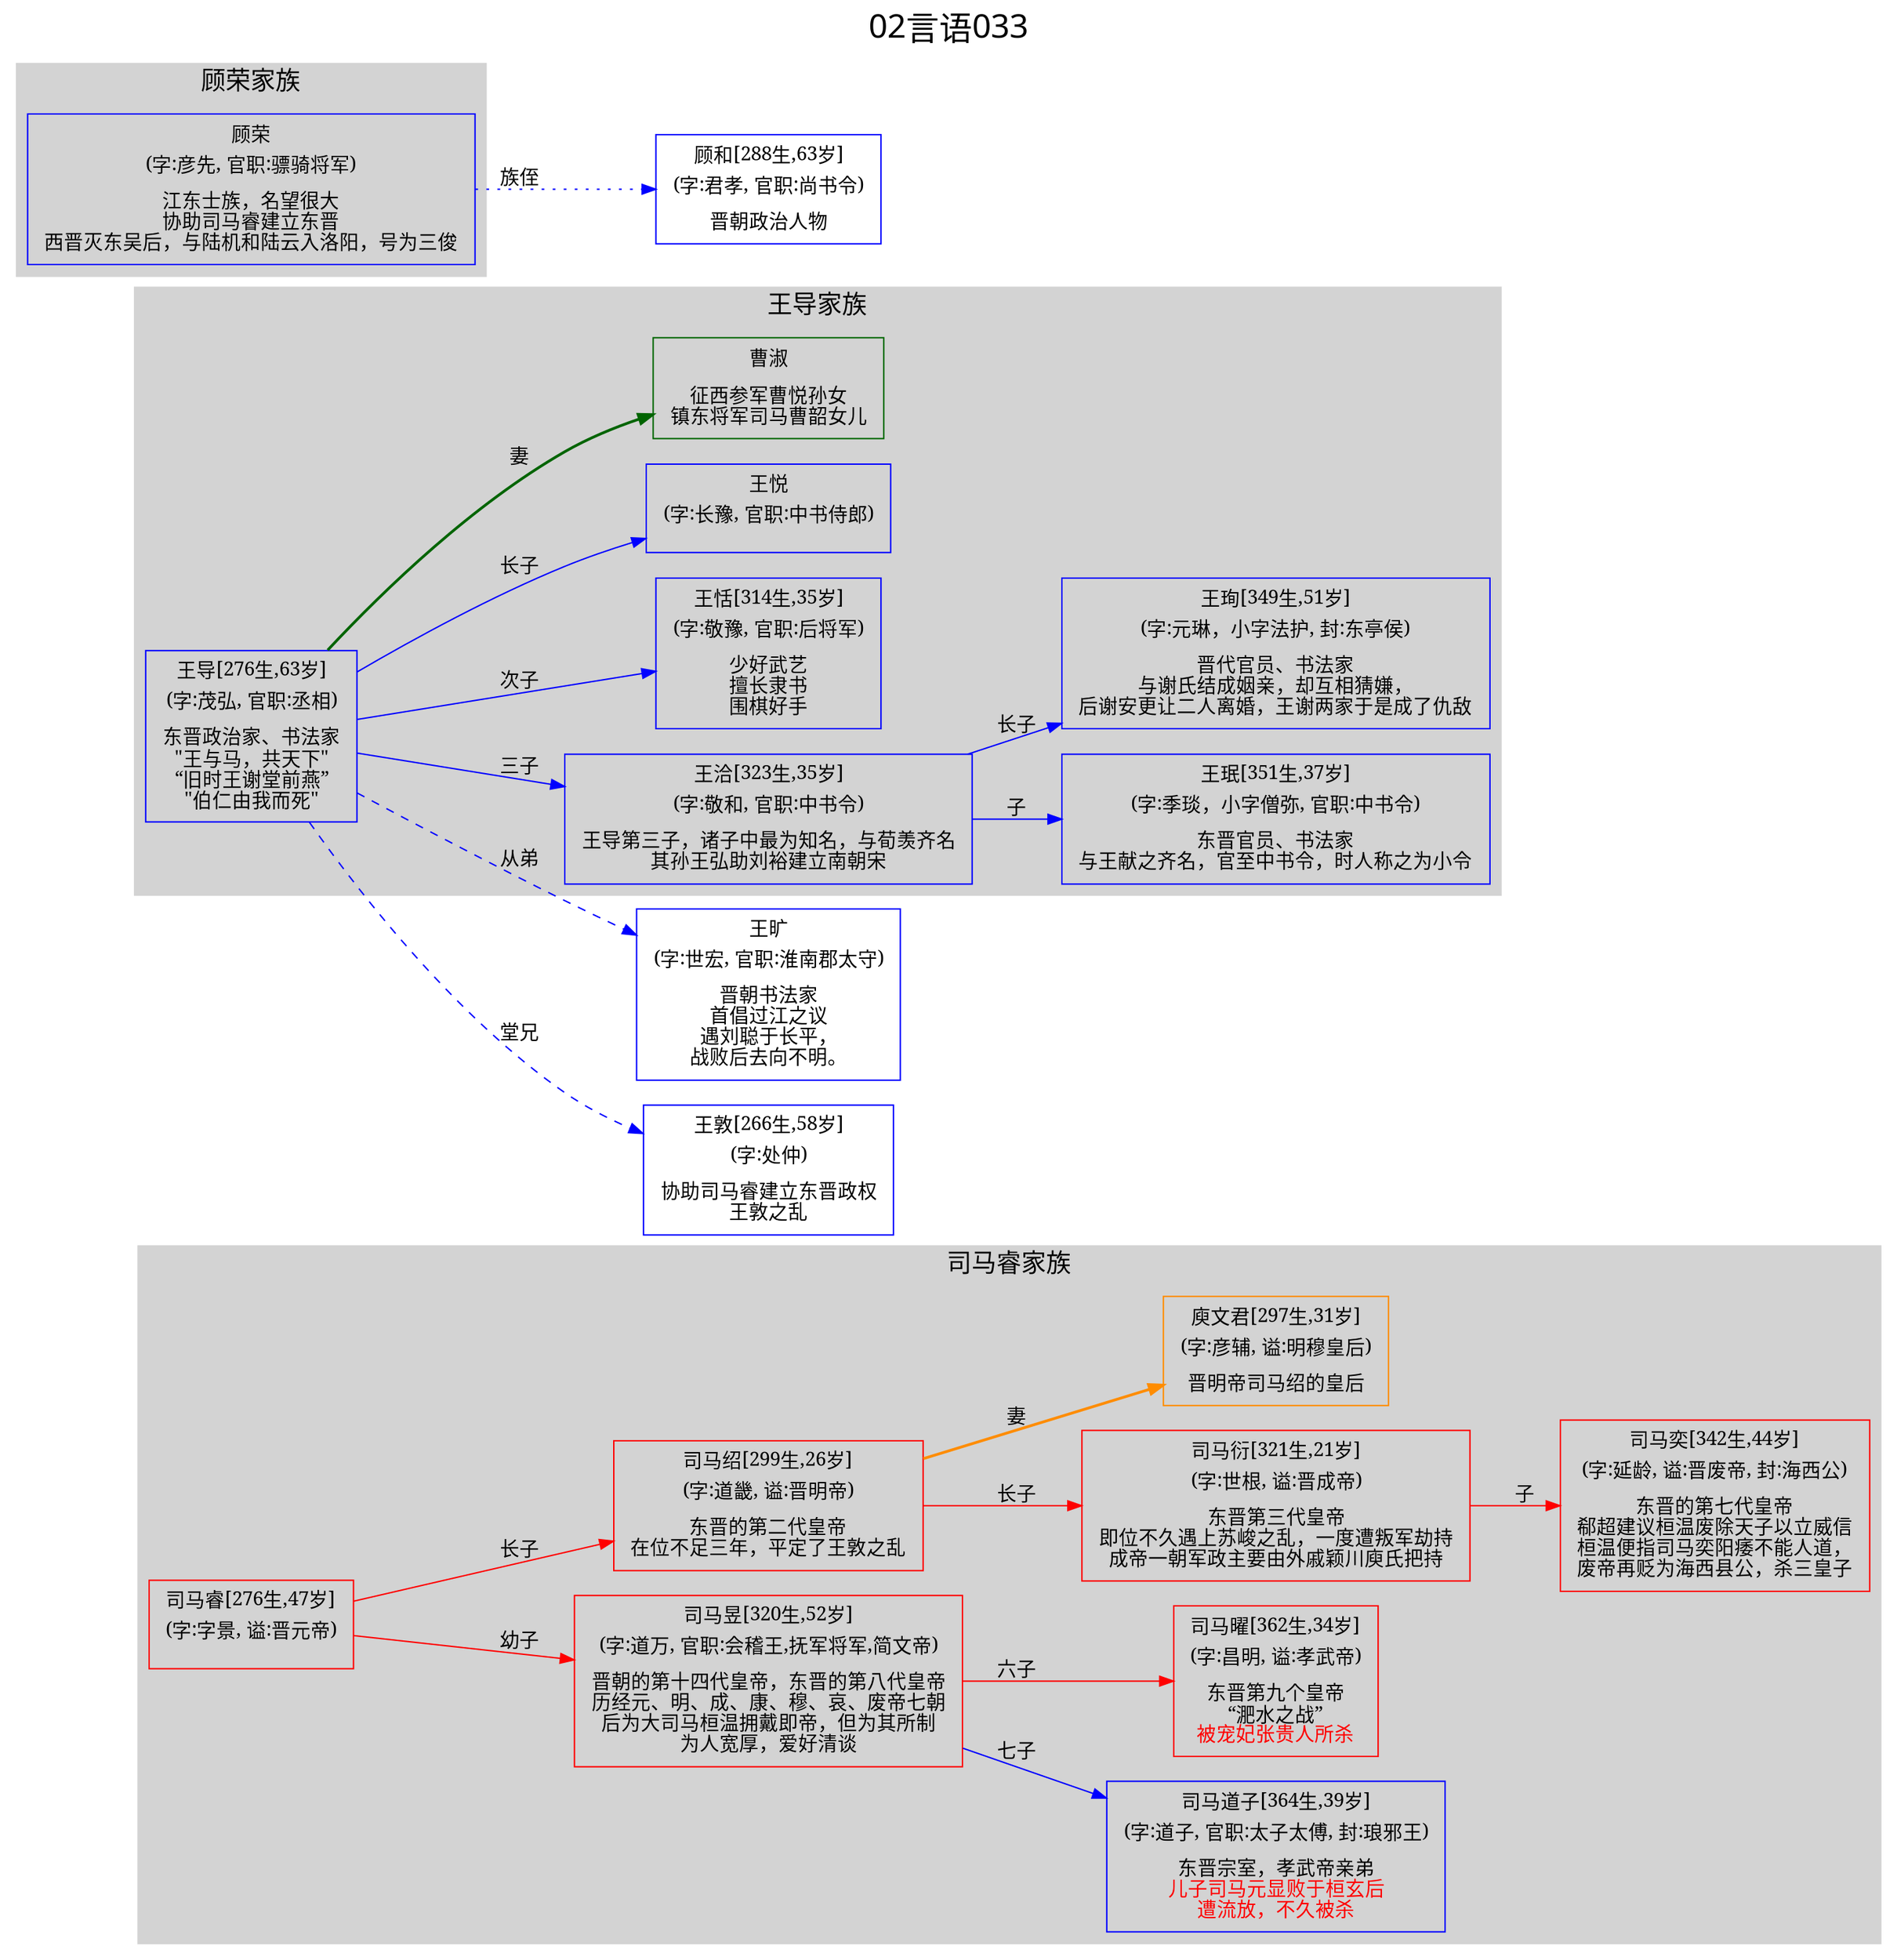 
digraph
{
	rankdir = "LR";
	ranksep = 0.5;
	label = "02言语033";
	labelloc = "t";
	fontsize = "24";
	fontname = "SimHei";

	graph [style="filled", color="lightgrey"];
	node [fontname="SimSun"];
	edge [fontname="SimSun"];

	司马睿 [shape="box", color="red", label=<<table border="0" cellborder="0"><tr><td>司马睿[276生,47岁]</td></tr><tr><td>(字:字景, 谥:晋元帝)</td></tr><tr><td></td></tr><tr><td></td></tr></table>>];
	司马道子 [shape="box", color="blue", label=<<table border="0" cellborder="0"><tr><td>司马道子[364生,39岁]</td></tr><tr><td>(字:道子, 官职:太子太傅, 封:琅邪王)</td></tr><tr><td></td></tr><tr><td>东晋宗室，孝武帝亲弟<br/><font color = 'red'>儿子司马元显败于桓玄后<br/>遭流放，不久被杀<br/></font></td></tr></table>>];
	司马曜 [shape="box", color="red", label=<<table border="0" cellborder="0"><tr><td>司马曜[362生,34岁]</td></tr><tr><td>(字:昌明, 谥:孝武帝)</td></tr><tr><td></td></tr><tr><td>东晋第九个皇帝<br/>“淝水之战”<br/><font color = 'red'>被宠妃张贵人所杀</font></td></tr></table>>];
	司马昱 [shape="box", color="red", label=<<table border="0" cellborder="0"><tr><td>司马昱[320生,52岁]</td></tr><tr><td>(字:道万, 官职:会稽王,抚军将军,简文帝)</td></tr><tr><td></td></tr><tr><td>晋朝的第十四代皇帝，东晋的第八代皇帝<br/>历经元、明、成、康、穆、哀、废帝七朝<br/>后为大司马桓温拥戴即帝，但为其所制<br/>为人宽厚，爱好清谈<br/></td></tr></table>>];
	司马奕 [shape="box", color="red", label=<<table border="0" cellborder="0"><tr><td>司马奕[342生,44岁]</td></tr><tr><td>(字:延龄, 谥:晋废帝, 封:海西公)</td></tr><tr><td></td></tr><tr><td>东晋的第七代皇帝<br/>郗超建议桓温废除天子以立威信<br/>桓温便指司马奕阳痿不能人道，<br/>废帝再贬为海西县公，杀三皇子<br/></td></tr></table>>];
	司马衍 [shape="box", color="red", label=<<table border="0" cellborder="0"><tr><td>司马衍[321生,21岁]</td></tr><tr><td>(字:世根, 谥:晋成帝)</td></tr><tr><td></td></tr><tr><td>东晋第三代皇帝<br/>即位不久遇上苏峻之乱，一度遭叛军劫持<br/>成帝一朝军政主要由外戚颖川庾氏把持<br/></td></tr></table>>];
	庾文君 [shape="box", color="darkorange", label=<<table border="0" cellborder="0"><tr><td>庾文君[297生,31岁]</td></tr><tr><td>(字:彦辅, 谥:明穆皇后)</td></tr><tr><td></td></tr><tr><td>晋明帝司马绍的皇后<br/></td></tr></table>>];
	司马绍 [shape="box", color="red", label=<<table border="0" cellborder="0"><tr><td>司马绍[299生,26岁]</td></tr><tr><td>(字:道畿, 谥:晋明帝)</td></tr><tr><td></td></tr><tr><td>东晋的第二代皇帝<br/>在位不足三年，平定了王敦之乱<br/></td></tr></table>>];
	王导 [shape="box", color="blue", label=<<table border="0" cellborder="0"><tr><td>王导[276生,63岁]</td></tr><tr><td>(字:茂弘, 官职:丞相)</td></tr><tr><td></td></tr><tr><td>东晋政治家、书法家<br/>"王与马，共天下"<br/>“旧时王谢堂前燕”<br/>"伯仁由我而死"<br/></td></tr></table>>];
	王珉 [shape="box", color="blue", label=<<table border="0" cellborder="0"><tr><td>王珉[351生,37岁]</td></tr><tr><td>(字:季琰，小字僧弥, 官职:中书令)</td></tr><tr><td></td></tr><tr><td>东晋官员、书法家<br/>与王献之齐名，官至中书令，时人称之为小令<br/></td></tr></table>>];
	王珣 [shape="box", color="blue", label=<<table border="0" cellborder="0"><tr><td>王珣[349生,51岁]</td></tr><tr><td>(字:元琳，小字法护, 封:东亭侯)</td></tr><tr><td></td></tr><tr><td>晋代官员、书法家<br/>与谢氏结成姻亲，却互相猜嫌，<br/>后谢安更让二人离婚，王谢两家于是成了仇敌<br/></td></tr></table>>];
	王洽 [shape="box", color="blue", label=<<table border="0" cellborder="0"><tr><td>王洽[323生,35岁]</td></tr><tr><td>(字:敬和, 官职:中书令)</td></tr><tr><td></td></tr><tr><td>王导第三子，诸子中最为知名，与荀羡齐名<br/>其孙王弘助刘裕建立南朝宋<br/></td></tr></table>>];
	王恬 [shape="box", color="blue", label=<<table border="0" cellborder="0"><tr><td>王恬[314生,35岁]</td></tr><tr><td>(字:敬豫, 官职:后将军)</td></tr><tr><td></td></tr><tr><td>少好武艺<br/>擅长隶书<br/>围棋好手<br/></td></tr></table>>];
	王悦 [shape="box", color="blue", label=<<table border="0" cellborder="0"><tr><td>王悦</td></tr><tr><td>(字:长豫, 官职:中书侍郎)</td></tr><tr><td></td></tr><tr><td></td></tr></table>>];
	曹淑 [shape="box", color="darkgreen", label=<<table border="0" cellborder="0"><tr><td>曹淑</td></tr><tr><td></td></tr><tr><td>征西参军曹悦孙女<br/>镇东将军司马曹韶女儿<br/></td></tr></table>>];
	王旷 [shape="box", color="blue", label=<<table border="0" cellborder="0"><tr><td>王旷</td></tr><tr><td>(字:世宏, 官职:淮南郡太守)</td></tr><tr><td></td></tr><tr><td>晋朝书法家<br/>首倡过江之议<br/>遇刘聪于长平，<br/>战败后去向不明。<br/></td></tr></table>>];
	王敦 [shape="box", color="blue", label=<<table border="0" cellborder="0"><tr><td>王敦[266生,58岁]</td></tr><tr><td>(字:处仲)</td></tr><tr><td></td></tr><tr><td>协助司马睿建立东晋政权<br/>王敦之乱<br/></td></tr></table>>];
	顾荣 [shape="box", color="blue", label=<<table border="0" cellborder="0"><tr><td>顾荣</td></tr><tr><td>(字:彦先, 官职:骠骑将军)</td></tr><tr><td></td></tr><tr><td>江东士族，名望很大<br/>协助司马睿建立东晋<br/>西晋灭东吴后，与陆机和陆云入洛阳，号为三俊<br/></td></tr></table>>];
	顾和 [shape="box", color="blue", label=<<table border="0" cellborder="0"><tr><td>顾和[288生,63岁]</td></tr><tr><td>(字:君孝, 官职:尚书令)</td></tr><tr><td></td></tr><tr><td>晋朝政治人物<br/></td></tr></table>>];

	司马睿 -> 司马绍 [label="长子", style=solid, color="red"];
	司马绍 -> 司马衍 [label="长子", style=solid, color="red"];
	司马衍 -> 司马奕 [label="子", style=solid, color="red"];
	司马昱 -> 司马曜 [label="六子", style=solid, color="red"];
	司马昱 -> 司马道子 [label="七子", style=solid, color="blue"];
	司马睿 -> 司马昱 [label="幼子", style=solid, color="red"];
	司马绍 -> 庾文君 [label="妻", style=bold, color="darkorange"];
	王导 -> 曹淑 [label="妻", style=bold, color="darkgreen"];
	王导 -> 王悦 [label="长子", style=solid, color="blue"];
	王导 -> 王恬 [label="次子", style=solid, color="blue"];
	王导 -> 王洽 [label="三子", style=solid, color="blue"];
	王洽 -> 王珣 [label="长子", style=solid, color="blue"];
	王洽 -> 王珉 [label="子", style=solid, color="blue"];
	王导 -> 王敦 [label="堂兄", style=dashed, color="blue"];
	王导 -> 王旷 [label="从弟", style=dashed, color="blue"];
	顾荣 -> 顾和 [label="族侄", style=dotted, color="blue"];


	subgraph "cluster_司马睿"
	{
		fontsize="18";
		label="司马睿家族";
		司马睿;司马道子;司马曜;司马昱;司马奕;司马衍;庾文君;司马绍;
	}

	subgraph "cluster_王导"
	{
		fontsize="18";
		label="王导家族";
		王导;王珉;王珣;王洽;王恬;王悦;曹淑;
	}

	subgraph "cluster_顾荣"
	{
		fontsize="18";
		label="顾荣家族";
		顾荣;
	}

}
